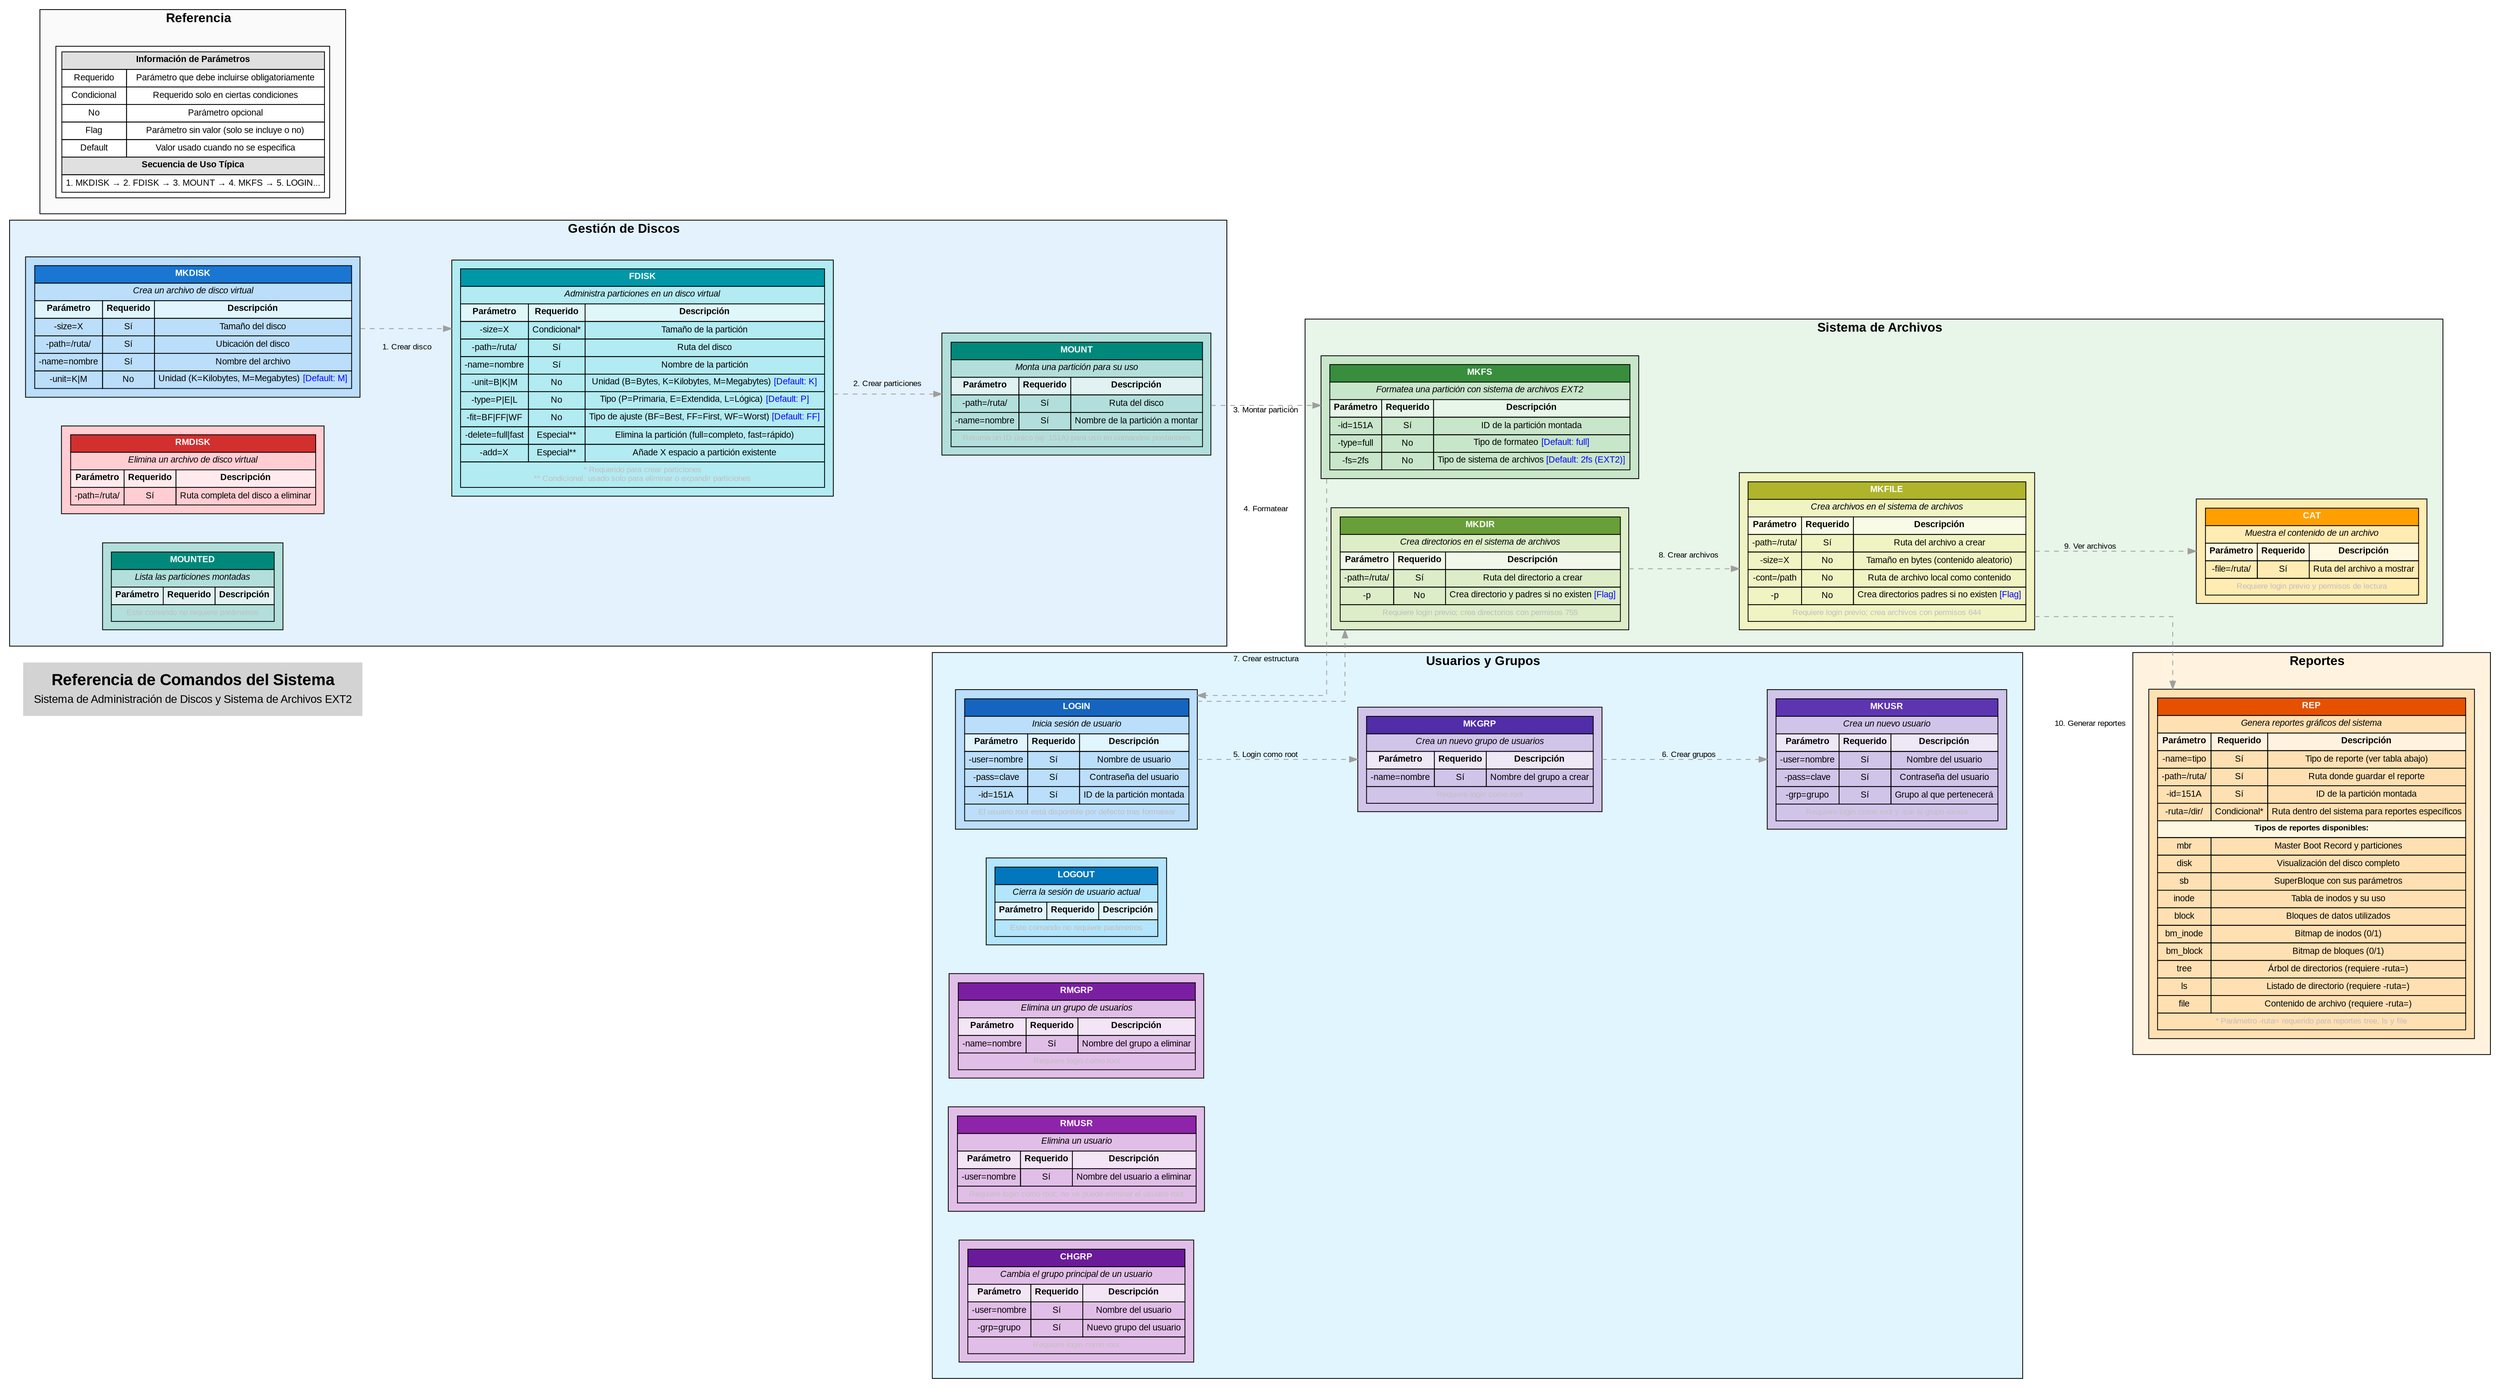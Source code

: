 digraph CommandsReference {
    // Configuración general
    graph [fontname="Arial", rankdir=LR, splines=ortho, nodesep=0.5, ranksep=0.7];
    node [shape=box, style=filled, fontname="Arial", fontsize=11, margin=0.15];
    edge [fontname="Arial", fontsize=10];
    
    // Título
    title [label=<
        <table border="0" cellborder="0" cellspacing="0">
            <tr><td><font point-size="20" face="Arial"><b>Referencia de Comandos del Sistema</b></font></td></tr>
            <tr><td><font point-size="14">Sistema de Administración de Discos y Sistema de Archivos EXT2</font></td></tr>
        </table>
    >, shape=plaintext];
    
    // Agrupación por categorías
    subgraph cluster_disk_commands {
        label=<
            <font point-size="16"><b>Gestión de Discos</b></font>
        >;
        style=filled;
        fillcolor="#E3F2FD";
        margin=20;
        
        // MKDISK
        mkdisk [label=<
            <table border="0" cellborder="1" cellspacing="0" cellpadding="4">
                <tr><td bgcolor="#1976D2" colspan="3"><font color="white"><b>MKDISK</b></font></td></tr>
                <tr><td bgcolor="#BBDEFB" colspan="3"><i>Crea un archivo de disco virtual</i></td></tr>
                <tr><td bgcolor="#E1F5FE"><b>Parámetro</b></td><td bgcolor="#E1F5FE"><b>Requerido</b></td><td bgcolor="#E1F5FE"><b>Descripción</b></td></tr>
                <tr><td>-size=X</td><td>Sí</td><td>Tamaño del disco</td></tr>
                <tr><td>-path=/ruta/</td><td>Sí</td><td>Ubicación del disco</td></tr>
                <tr><td>-name=nombre</td><td>Sí</td><td>Nombre del archivo</td></tr>
                <tr><td>-unit=K|M</td><td>No</td><td>Unidad (K=Kilobytes, M=Megabytes) <font color="blue">[Default: M]</font></td></tr>
            </table>
        >, fillcolor="#BBDEFB"];
        
        // RMDISK
        rmdisk [label=<
            <table border="0" cellborder="1" cellspacing="0" cellpadding="4">
                <tr><td bgcolor="#D32F2F" colspan="3"><font color="white"><b>RMDISK</b></font></td></tr>
                <tr><td bgcolor="#FFCDD2" colspan="3"><i>Elimina un archivo de disco virtual</i></td></tr>
                <tr><td bgcolor="#FFEBEE"><b>Parámetro</b></td><td bgcolor="#FFEBEE"><b>Requerido</b></td><td bgcolor="#FFEBEE"><b>Descripción</b></td></tr>
                <tr><td>-path=/ruta/</td><td>Sí</td><td>Ruta completa del disco a eliminar</td></tr>
            </table>
        >, fillcolor="#FFCDD2"];
        
        // FDISK
        fdisk [label=<
            <table border="0" cellborder="1" cellspacing="0" cellpadding="4">
                <tr><td bgcolor="#0097A7" colspan="3"><font color="white"><b>FDISK</b></font></td></tr>
                <tr><td bgcolor="#B2EBF2" colspan="3"><i>Administra particiones en un disco virtual</i></td></tr>
                <tr><td bgcolor="#E0F7FA"><b>Parámetro</b></td><td bgcolor="#E0F7FA"><b>Requerido</b></td><td bgcolor="#E0F7FA"><b>Descripción</b></td></tr>
                <tr><td>-size=X</td><td>Condicional*</td><td>Tamaño de la partición</td></tr>
                <tr><td>-path=/ruta/</td><td>Sí</td><td>Ruta del disco</td></tr>
                <tr><td>-name=nombre</td><td>Sí</td><td>Nombre de la partición</td></tr>
                <tr><td>-unit=B|K|M</td><td>No</td><td>Unidad (B=Bytes, K=Kilobytes, M=Megabytes) <font color="blue">[Default: K]</font></td></tr>
                <tr><td>-type=P|E|L</td><td>No</td><td>Tipo (P=Primaria, E=Extendida, L=Lógica) <font color="blue">[Default: P]</font></td></tr>
                <tr><td>-fit=BF|FF|WF</td><td>No</td><td>Tipo de ajuste (BF=Best, FF=First, WF=Worst) <font color="blue">[Default: FF]</font></td></tr>
                <tr><td>-delete=full|fast</td><td>Especial**</td><td>Elimina la partición (full=completo, fast=rápido)</td></tr>
                <tr><td>-add=X</td><td>Especial**</td><td>Añade X espacio a partición existente</td></tr>
                <tr><td colspan="3"><font color="gray" point-size="10">* Requerido para crear particiones<br/>** Condicional: usado solo para eliminar o expandir particiones</font></td></tr>
            </table>
        >, fillcolor="#B2EBF2"];
        
        // MOUNT
        mount [label=<
            <table border="0" cellborder="1" cellspacing="0" cellpadding="4">
                <tr><td bgcolor="#00897B" colspan="3"><font color="white"><b>MOUNT</b></font></td></tr>
                <tr><td bgcolor="#B2DFDB" colspan="3"><i>Monta una partición para su uso</i></td></tr>
                <tr><td bgcolor="#E0F2F1"><b>Parámetro</b></td><td bgcolor="#E0F2F1"><b>Requerido</b></td><td bgcolor="#E0F2F1"><b>Descripción</b></td></tr>
                <tr><td>-path=/ruta/</td><td>Sí</td><td>Ruta del disco</td></tr>
                <tr><td>-name=nombre</td><td>Sí</td><td>Nombre de la partición a montar</td></tr>
                <tr><td colspan="3"><font color="gray" point-size="10">Retorna un ID único (ej: 151A) para uso en comandos posteriores</font></td></tr>
            </table>
        >, fillcolor="#B2DFDB"];
        
        // MOUNTED
        mounted [label=<
            <table border="0" cellborder="1" cellspacing="0" cellpadding="4">
                <tr><td bgcolor="#00897B" colspan="3"><font color="white"><b>MOUNTED</b></font></td></tr>
                <tr><td bgcolor="#B2DFDB" colspan="3"><i>Lista las particiones montadas</i></td></tr>
                <tr><td bgcolor="#E0F2F1"><b>Parámetro</b></td><td bgcolor="#E0F2F1"><b>Requerido</b></td><td bgcolor="#E0F2F1"><b>Descripción</b></td></tr>
                <tr><td colspan="3"><font color="gray" point-size="10">Este comando no requiere parámetros</font></td></tr>
            </table>
        >, fillcolor="#B2DFDB"];
    }
    
    subgraph cluster_filesystem_commands {
        label=<
            <font point-size="16"><b>Sistema de Archivos</b></font>
        >;
        style=filled;
        fillcolor="#E8F5E9";
        margin=20;
        
        // MKFS
        mkfs [label=<
            <table border="0" cellborder="1" cellspacing="0" cellpadding="4">
                <tr><td bgcolor="#388E3C" colspan="3"><font color="white"><b>MKFS</b></font></td></tr>
                <tr><td bgcolor="#C8E6C9" colspan="3"><i>Formatea una partición con sistema de archivos EXT2</i></td></tr>
                <tr><td bgcolor="#E8F5E9"><b>Parámetro</b></td><td bgcolor="#E8F5E9"><b>Requerido</b></td><td bgcolor="#E8F5E9"><b>Descripción</b></td></tr>
                <tr><td>-id=151A</td><td>Sí</td><td>ID de la partición montada</td></tr>
                <tr><td>-type=full</td><td>No</td><td>Tipo de formateo <font color="blue">[Default: full]</font></td></tr>
                <tr><td>-fs=2fs</td><td>No</td><td>Tipo de sistema de archivos <font color="blue">[Default: 2fs (EXT2)]</font></td></tr>
            </table>
        >, fillcolor="#C8E6C9"];
        
        // MKDIR
        mkdir [label=<
            <table border="0" cellborder="1" cellspacing="0" cellpadding="4">
                <tr><td bgcolor="#689F38" colspan="3"><font color="white"><b>MKDIR</b></font></td></tr>
                <tr><td bgcolor="#DCEDC8" colspan="3"><i>Crea directorios en el sistema de archivos</i></td></tr>
                <tr><td bgcolor="#F1F8E9"><b>Parámetro</b></td><td bgcolor="#F1F8E9"><b>Requerido</b></td><td bgcolor="#F1F8E9"><b>Descripción</b></td></tr>
                <tr><td>-path=/ruta/</td><td>Sí</td><td>Ruta del directorio a crear</td></tr>
                <tr><td>-p</td><td>No</td><td>Crea directorio y padres si no existen <font color="blue">[Flag]</font></td></tr>
                <tr><td colspan="3"><font color="gray" point-size="10">Requiere login previo; crea directorios con permisos 755</font></td></tr>
            </table>
        >, fillcolor="#DCEDC8"];
        
        // MKFILE
        mkfile [label=<
            <table border="0" cellborder="1" cellspacing="0" cellpadding="4">
                <tr><td bgcolor="#AFB42B" colspan="3"><font color="white"><b>MKFILE</b></font></td></tr>
                <tr><td bgcolor="#F0F4C3" colspan="3"><i>Crea archivos en el sistema de archivos</i></td></tr>
                <tr><td bgcolor="#F9FBE7"><b>Parámetro</b></td><td bgcolor="#F9FBE7"><b>Requerido</b></td><td bgcolor="#F9FBE7"><b>Descripción</b></td></tr>
                <tr><td>-path=/ruta/</td><td>Sí</td><td>Ruta del archivo a crear</td></tr>
                <tr><td>-size=X</td><td>No</td><td>Tamaño en bytes (contenido aleatorio)</td></tr>
                <tr><td>-cont=/path</td><td>No</td><td>Ruta de archivo local como contenido</td></tr>
                <tr><td>-p</td><td>No</td><td>Crea directorios padres si no existen <font color="blue">[Flag]</font></td></tr>
                <tr><td colspan="3"><font color="gray" point-size="10">Requiere login previo; crea archivos con permisos 644</font></td></tr>
            </table>
        >, fillcolor="#F0F4C3"];
        
        // CAT
        cat [label=<
            <table border="0" cellborder="1" cellspacing="0" cellpadding="4">
                <tr><td bgcolor="#FFA000" colspan="3"><font color="white"><b>CAT</b></font></td></tr>
                <tr><td bgcolor="#FFECB3" colspan="3"><i>Muestra el contenido de un archivo</i></td></tr>
                <tr><td bgcolor="#FFF8E1"><b>Parámetro</b></td><td bgcolor="#FFF8E1"><b>Requerido</b></td><td bgcolor="#FFF8E1"><b>Descripción</b></td></tr>
                <tr><td>-file=/ruta/</td><td>Sí</td><td>Ruta del archivo a mostrar</td></tr>
                <tr><td colspan="3"><font color="gray" point-size="10">Requiere login previo y permisos de lectura</font></td></tr>
            </table>
        >, fillcolor="#FFECB3"];
    }
    
    subgraph cluster_user_commands {
        label=<
            <font point-size="16"><b>Usuarios y Grupos</b></font>
        >;
        style=filled;
        fillcolor="#E1F5FE";
        margin=20;
        
        // LOGIN
        login [label=<
            <table border="0" cellborder="1" cellspacing="0" cellpadding="4">
                <tr><td bgcolor="#1565C0" colspan="3"><font color="white"><b>LOGIN</b></font></td></tr>
                <tr><td bgcolor="#BBDEFB" colspan="3"><i>Inicia sesión de usuario</i></td></tr>
                <tr><td bgcolor="#E1F5FE"><b>Parámetro</b></td><td bgcolor="#E1F5FE"><b>Requerido</b></td><td bgcolor="#E1F5FE"><b>Descripción</b></td></tr>
                <tr><td>-user=nombre</td><td>Sí</td><td>Nombre de usuario</td></tr>
                <tr><td>-pass=clave</td><td>Sí</td><td>Contraseña del usuario</td></tr>
                <tr><td>-id=151A</td><td>Sí</td><td>ID de la partición montada</td></tr>
                <tr><td colspan="3"><font color="gray" point-size="10">El usuario root está disponible por defecto tras formatear</font></td></tr>
            </table>
        >, fillcolor="#BBDEFB"];
        
        // LOGOUT
        logout [label=<
            <table border="0" cellborder="1" cellspacing="0" cellpadding="4">
                <tr><td bgcolor="#0277BD" colspan="3"><font color="white"><b>LOGOUT</b></font></td></tr>
                <tr><td bgcolor="#B3E5FC" colspan="3"><i>Cierra la sesión de usuario actual</i></td></tr>
                <tr><td bgcolor="#E1F5FE"><b>Parámetro</b></td><td bgcolor="#E1F5FE"><b>Requerido</b></td><td bgcolor="#E1F5FE"><b>Descripción</b></td></tr>
                <tr><td colspan="3"><font color="gray" point-size="10">Este comando no requiere parámetros</font></td></tr>
            </table>
        >, fillcolor="#B3E5FC"];
        
        // MKGRP
        mkgrp [label=<
            <table border="0" cellborder="1" cellspacing="0" cellpadding="4">
                <tr><td bgcolor="#512DA8" colspan="3"><font color="white"><b>MKGRP</b></font></td></tr>
                <tr><td bgcolor="#D1C4E9" colspan="3"><i>Crea un nuevo grupo de usuarios</i></td></tr>
                <tr><td bgcolor="#EDE7F6"><b>Parámetro</b></td><td bgcolor="#EDE7F6"><b>Requerido</b></td><td bgcolor="#EDE7F6"><b>Descripción</b></td></tr>
                <tr><td>-name=nombre</td><td>Sí</td><td>Nombre del grupo a crear</td></tr>
                <tr><td colspan="3"><font color="gray" point-size="10">Requiere login como root</font></td></tr>
            </table>
        >, fillcolor="#D1C4E9"];
        
        // RMGRP
        rmgrp [label=<
            <table border="0" cellborder="1" cellspacing="0" cellpadding="4">
                <tr><td bgcolor="#7B1FA2" colspan="3"><font color="white"><b>RMGRP</b></font></td></tr>
                <tr><td bgcolor="#E1BEE7" colspan="3"><i>Elimina un grupo de usuarios</i></td></tr>
                <tr><td bgcolor="#F3E5F5"><b>Parámetro</b></td><td bgcolor="#F3E5F5"><b>Requerido</b></td><td bgcolor="#F3E5F5"><b>Descripción</b></td></tr>
                <tr><td>-name=nombre</td><td>Sí</td><td>Nombre del grupo a eliminar</td></tr>
                <tr><td colspan="3"><font color="gray" point-size="10">Requiere login como root</font></td></tr>
            </table>
        >, fillcolor="#E1BEE7"];
        
        // MKUSR
        mkusr [label=<
            <table border="0" cellborder="1" cellspacing="0" cellpadding="4">
                <tr><td bgcolor="#5E35B1" colspan="3"><font color="white"><b>MKUSR</b></font></td></tr>
                <tr><td bgcolor="#D1C4E9" colspan="3"><i>Crea un nuevo usuario</i></td></tr>
                <tr><td bgcolor="#EDE7F6"><b>Parámetro</b></td><td bgcolor="#EDE7F6"><b>Requerido</b></td><td bgcolor="#EDE7F6"><b>Descripción</b></td></tr>
                <tr><td>-user=nombre</td><td>Sí</td><td>Nombre del usuario</td></tr>
                <tr><td>-pass=clave</td><td>Sí</td><td>Contraseña del usuario</td></tr>
                <tr><td>-grp=grupo</td><td>Sí</td><td>Grupo al que pertenecerá</td></tr>
                <tr><td colspan="3"><font color="gray" point-size="10">Requiere login como root y que el grupo exista</font></td></tr>
            </table>
        >, fillcolor="#D1C4E9"];
        
        // RMUSR
        rmusr [label=<
            <table border="0" cellborder="1" cellspacing="0" cellpadding="4">
                <tr><td bgcolor="#8E24AA" colspan="3"><font color="white"><b>RMUSR</b></font></td></tr>
                <tr><td bgcolor="#E1BEE7" colspan="3"><i>Elimina un usuario</i></td></tr>
                <tr><td bgcolor="#F3E5F5"><b>Parámetro</b></td><td bgcolor="#F3E5F5"><b>Requerido</b></td><td bgcolor="#F3E5F5"><b>Descripción</b></td></tr>
                <tr><td>-user=nombre</td><td>Sí</td><td>Nombre del usuario a eliminar</td></tr>
                <tr><td colspan="3"><font color="gray" point-size="10">Requiere login como root; no se puede eliminar el usuario root</font></td></tr>
            </table>
        >, fillcolor="#E1BEE7"];
        
        // CHGRP
        chgrp [label=<
            <table border="0" cellborder="1" cellspacing="0" cellpadding="4">
                <tr><td bgcolor="#6A1B9A" colspan="3"><font color="white"><b>CHGRP</b></font></td></tr>
                <tr><td bgcolor="#E1BEE7" colspan="3"><i>Cambia el grupo principal de un usuario</i></td></tr>
                <tr><td bgcolor="#F3E5F5"><b>Parámetro</b></td><td bgcolor="#F3E5F5"><b>Requerido</b></td><td bgcolor="#F3E5F5"><b>Descripción</b></td></tr>
                <tr><td>-user=nombre</td><td>Sí</td><td>Nombre del usuario</td></tr>
                <tr><td>-grp=grupo</td><td>Sí</td><td>Nuevo grupo del usuario</td></tr>
                <tr><td colspan="3"><font color="gray" point-size="10">Requiere login como root</font></td></tr>
            </table>
        >, fillcolor="#E1BEE7"];
    }
    
    subgraph cluster_report_commands {
        label=<
            <font point-size="16"><b>Reportes</b></font>
        >;
        style=filled;
        fillcolor="#FFF3E0";
        margin=20;
        
        // REP
        rep [label=<
            <table border="0" cellborder="1" cellspacing="0" cellpadding="4">
                <tr><td bgcolor="#E65100" colspan="3"><font color="white"><b>REP</b></font></td></tr>
                <tr><td bgcolor="#FFE0B2" colspan="3"><i>Genera reportes gráficos del sistema</i></td></tr>
                <tr><td bgcolor="#FFF3E0"><b>Parámetro</b></td><td bgcolor="#FFF3E0"><b>Requerido</b></td><td bgcolor="#FFF3E0"><b>Descripción</b></td></tr>
                <tr><td>-name=tipo</td><td>Sí</td><td>Tipo de reporte (ver tabla abajo)</td></tr>
                <tr><td>-path=/ruta/</td><td>Sí</td><td>Ruta donde guardar el reporte</td></tr>
                <tr><td>-id=151A</td><td>Sí</td><td>ID de la partición montada</td></tr>
                <tr><td>-ruta=/dir/</td><td>Condicional*</td><td>Ruta dentro del sistema para reportes específicos</td></tr>
                <tr><td colspan="3" bgcolor="#FFF8E1"><font point-size="10"><b>Tipos de reportes disponibles:</b></font></td></tr>
                <tr><td>mbr</td><td colspan="2">Master Boot Record y particiones</td></tr>
                <tr><td>disk</td><td colspan="2">Visualización del disco completo</td></tr>
                <tr><td>sb</td><td colspan="2">SuperBloque con sus parámetros</td></tr>
                <tr><td>inode</td><td colspan="2">Tabla de inodos y su uso</td></tr>
                <tr><td>block</td><td colspan="2">Bloques de datos utilizados</td></tr>
                <tr><td>bm_inode</td><td colspan="2">Bitmap de inodos (0/1)</td></tr>
                <tr><td>bm_block</td><td colspan="2">Bitmap de bloques (0/1)</td></tr>
                <tr><td>tree</td><td colspan="2">Árbol de directorios (requiere -ruta=)</td></tr>
                <tr><td>ls</td><td colspan="2">Listado de directorio (requiere -ruta=)</td></tr>
                <tr><td>file</td><td colspan="2">Contenido de archivo (requiere -ruta=)</td></tr>
                <tr><td colspan="3"><font color="gray" point-size="10">* Parámetro -ruta= requerido para reportes tree, ls y file</font></td></tr>
            </table>
        >, fillcolor="#FFE0B2"];
    }
    
    // Leyenda
    subgraph cluster_legend {
        label=<
            <font point-size="16"><b>Referencia</b></font>
        >;
        style=filled;
        fillcolor="#FAFAFA";
        margin=20;
        
        legend [label=<
            <table border="0" cellborder="1" cellspacing="0" cellpadding="4">
                <tr><td colspan="2" bgcolor="#E0E0E0"><b>Información de Parámetros</b></td></tr>
                <tr><td>Requerido</td><td>Parámetro que debe incluirse obligatoriamente</td></tr>
                <tr><td>Condicional</td><td>Requerido solo en ciertas condiciones</td></tr>
                <tr><td>No</td><td>Parámetro opcional</td></tr>
                <tr><td>Flag</td><td>Parámetro sin valor (solo se incluye o no)</td></tr>
                <tr><td>Default</td><td>Valor usado cuando no se especifica</td></tr>
                <tr><td colspan="2" bgcolor="#E0E0E0"><b>Secuencia de Uso Típica</b></td></tr>
                <tr><td colspan="2">1. MKDISK → 2. FDISK → 3. MOUNT → 4. MKFS → 5. LOGIN...</td></tr>
            </table>
        >, fillcolor="white", margin=0.1];
    }
    
    // Conexiones para mostrar flujo de trabajo recomendado
    edge [style=dashed, color="#9E9E9E"];
    
    // Flujo de disco
    mkdisk -> fdisk [label="1. Crear disco"];
    fdisk -> mount [label="2. Crear particiones"];
    mount -> mkfs [label="3. Montar partición"];
    mkfs -> login [label="4. Formatear"];
    
    // Flujo de usuarios
    login -> mkgrp [label="5. Login como root"];
    mkgrp -> mkusr [label="6. Crear grupos"];
    
    // Flujo de archivos
    login -> mkdir [label="7. Crear estructura"];
    mkdir -> mkfile [label="8. Crear archivos"];
    
    // Flujo de consulta
    mkfile -> cat [label="9. Ver archivos"];
    mkfile -> rep [label="10. Generar reportes"];
}